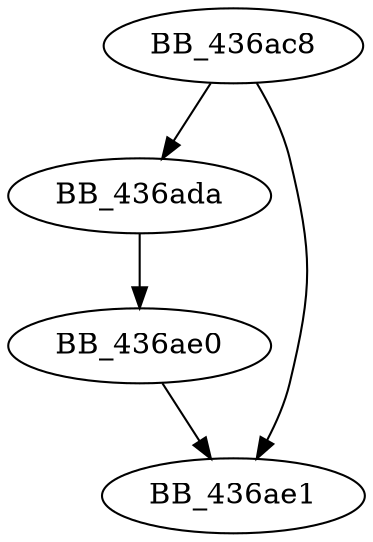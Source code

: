DiGraph sub_436AC8{
BB_436ac8->BB_436ada
BB_436ac8->BB_436ae1
BB_436ada->BB_436ae0
BB_436ae0->BB_436ae1
}
